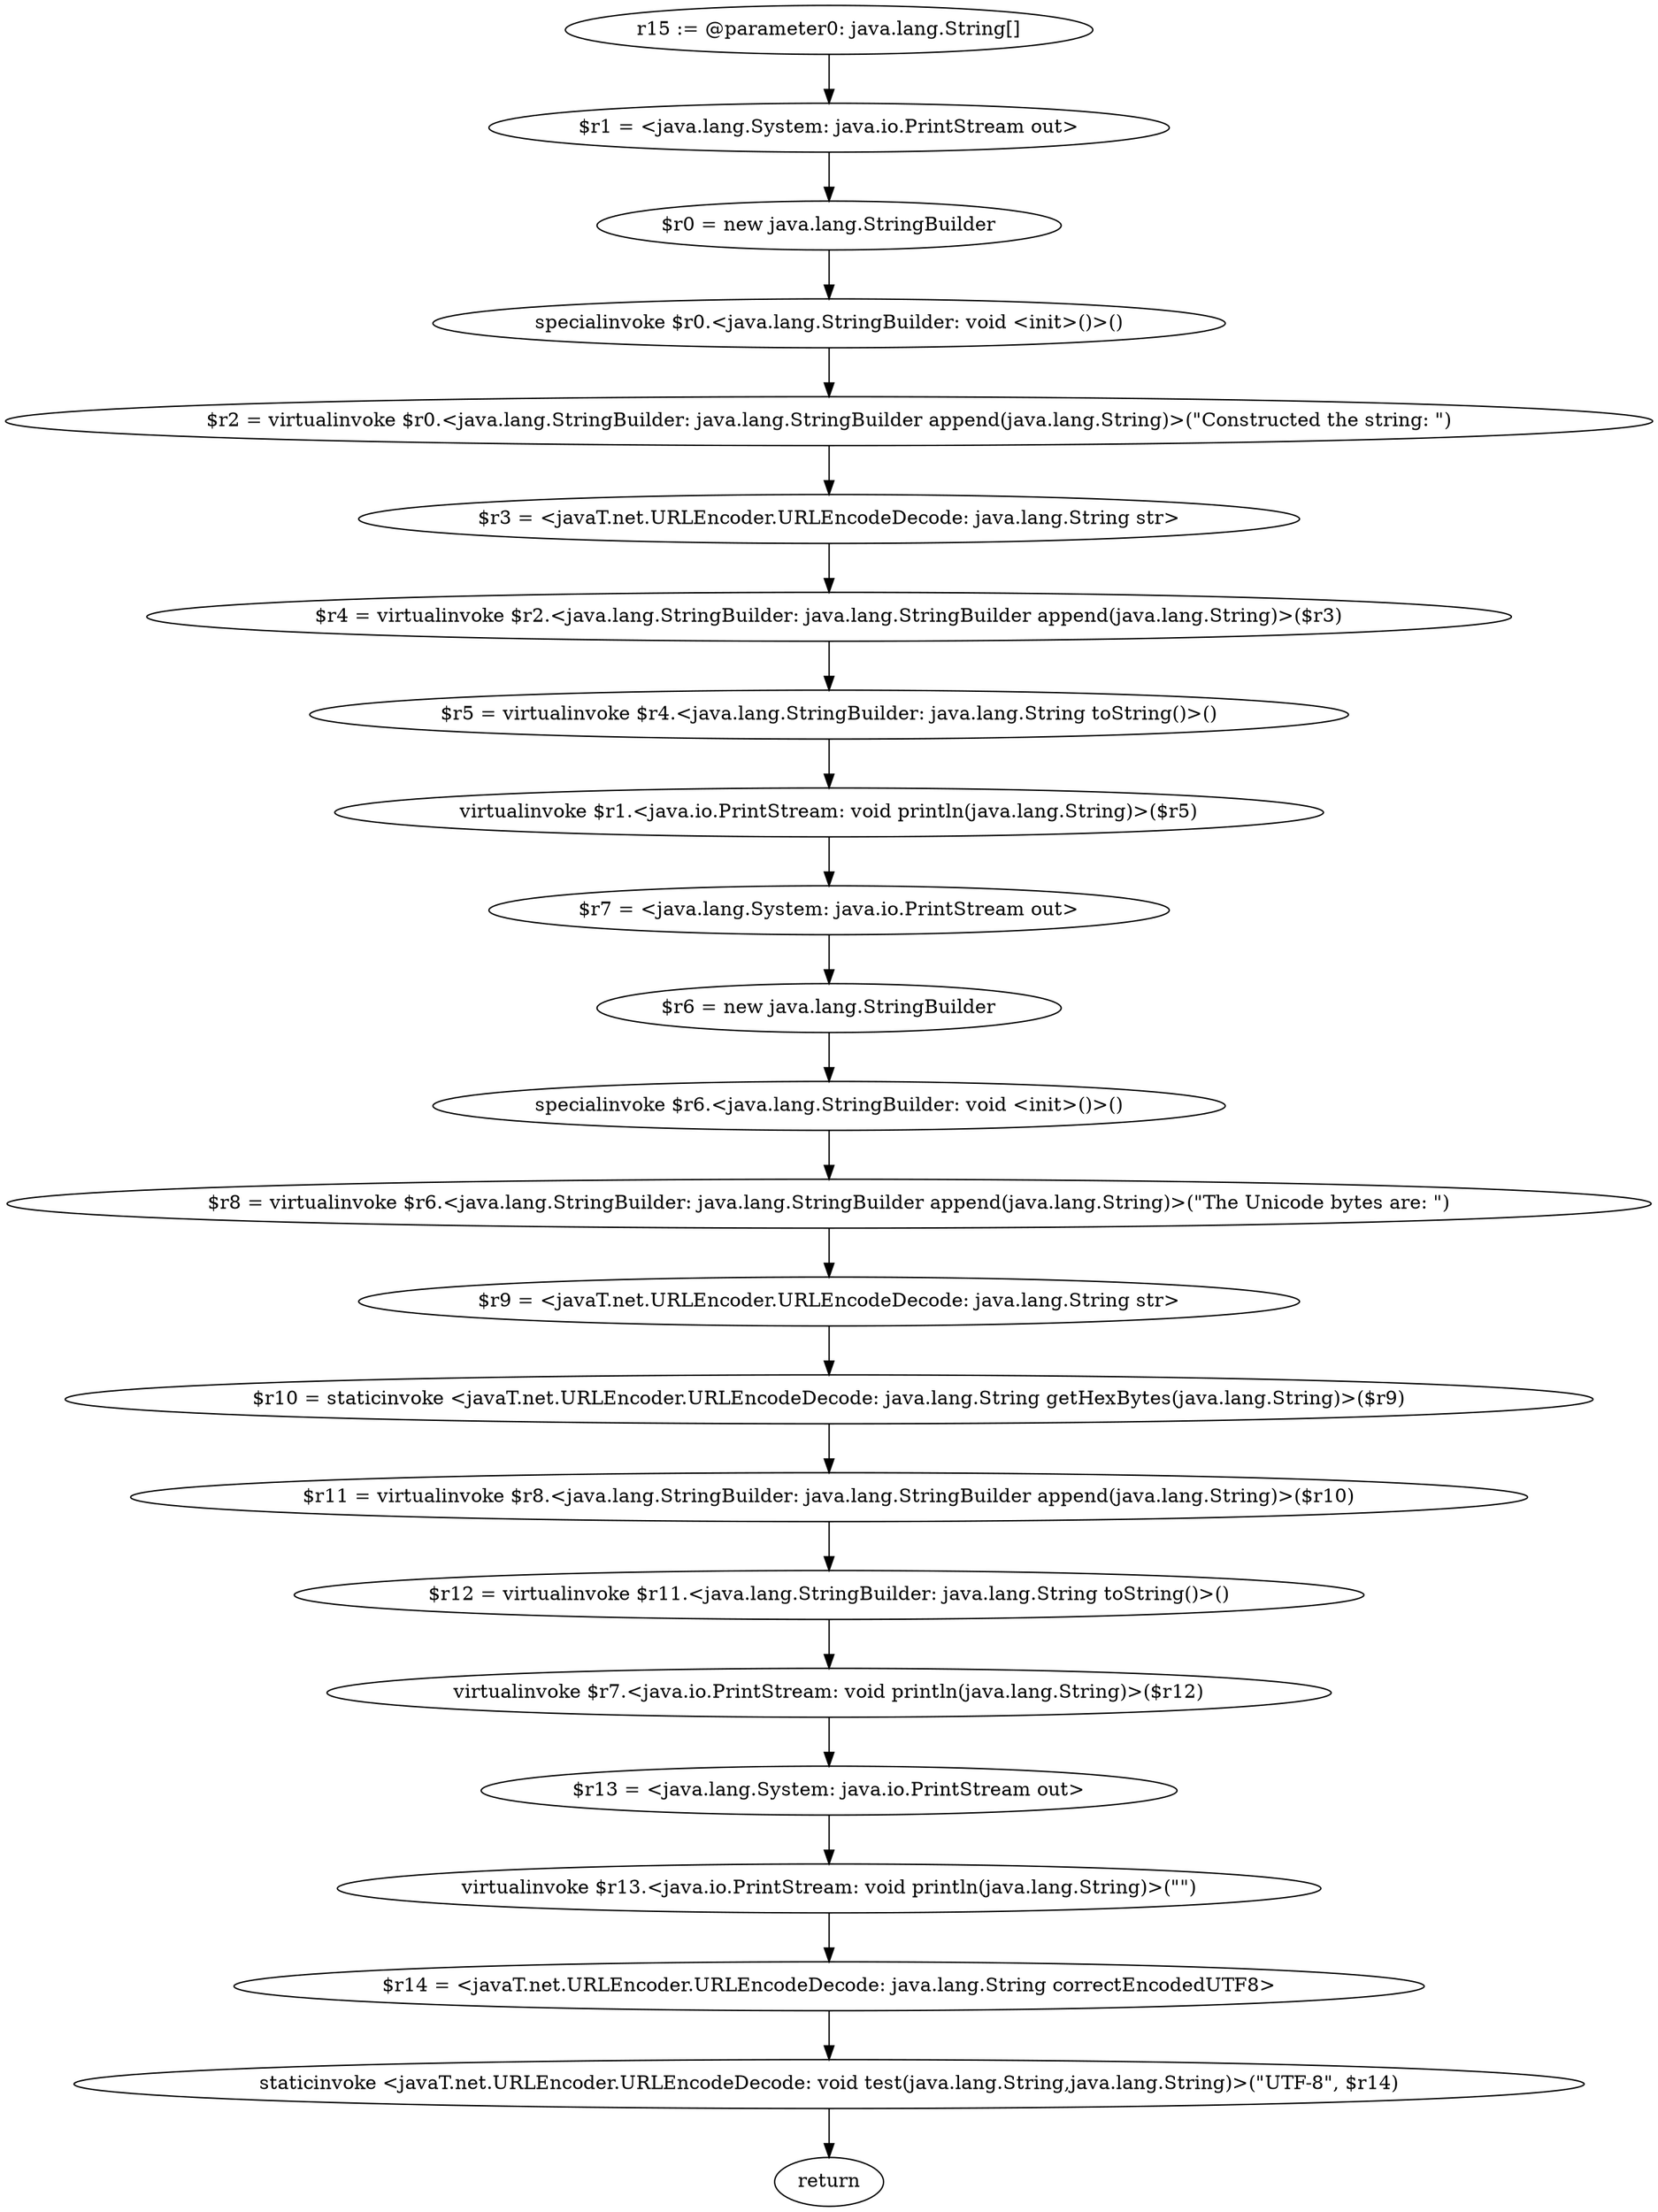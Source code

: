 digraph "unitGraph" {
    "r15 := @parameter0: java.lang.String[]"
    "$r1 = <java.lang.System: java.io.PrintStream out>"
    "$r0 = new java.lang.StringBuilder"
    "specialinvoke $r0.<java.lang.StringBuilder: void <init>()>()"
    "$r2 = virtualinvoke $r0.<java.lang.StringBuilder: java.lang.StringBuilder append(java.lang.String)>(\"Constructed the string: \")"
    "$r3 = <javaT.net.URLEncoder.URLEncodeDecode: java.lang.String str>"
    "$r4 = virtualinvoke $r2.<java.lang.StringBuilder: java.lang.StringBuilder append(java.lang.String)>($r3)"
    "$r5 = virtualinvoke $r4.<java.lang.StringBuilder: java.lang.String toString()>()"
    "virtualinvoke $r1.<java.io.PrintStream: void println(java.lang.String)>($r5)"
    "$r7 = <java.lang.System: java.io.PrintStream out>"
    "$r6 = new java.lang.StringBuilder"
    "specialinvoke $r6.<java.lang.StringBuilder: void <init>()>()"
    "$r8 = virtualinvoke $r6.<java.lang.StringBuilder: java.lang.StringBuilder append(java.lang.String)>(\"The Unicode bytes are: \")"
    "$r9 = <javaT.net.URLEncoder.URLEncodeDecode: java.lang.String str>"
    "$r10 = staticinvoke <javaT.net.URLEncoder.URLEncodeDecode: java.lang.String getHexBytes(java.lang.String)>($r9)"
    "$r11 = virtualinvoke $r8.<java.lang.StringBuilder: java.lang.StringBuilder append(java.lang.String)>($r10)"
    "$r12 = virtualinvoke $r11.<java.lang.StringBuilder: java.lang.String toString()>()"
    "virtualinvoke $r7.<java.io.PrintStream: void println(java.lang.String)>($r12)"
    "$r13 = <java.lang.System: java.io.PrintStream out>"
    "virtualinvoke $r13.<java.io.PrintStream: void println(java.lang.String)>(\"\")"
    "$r14 = <javaT.net.URLEncoder.URLEncodeDecode: java.lang.String correctEncodedUTF8>"
    "staticinvoke <javaT.net.URLEncoder.URLEncodeDecode: void test(java.lang.String,java.lang.String)>(\"UTF-8\", $r14)"
    "return"
    "r15 := @parameter0: java.lang.String[]"->"$r1 = <java.lang.System: java.io.PrintStream out>";
    "$r1 = <java.lang.System: java.io.PrintStream out>"->"$r0 = new java.lang.StringBuilder";
    "$r0 = new java.lang.StringBuilder"->"specialinvoke $r0.<java.lang.StringBuilder: void <init>()>()";
    "specialinvoke $r0.<java.lang.StringBuilder: void <init>()>()"->"$r2 = virtualinvoke $r0.<java.lang.StringBuilder: java.lang.StringBuilder append(java.lang.String)>(\"Constructed the string: \")";
    "$r2 = virtualinvoke $r0.<java.lang.StringBuilder: java.lang.StringBuilder append(java.lang.String)>(\"Constructed the string: \")"->"$r3 = <javaT.net.URLEncoder.URLEncodeDecode: java.lang.String str>";
    "$r3 = <javaT.net.URLEncoder.URLEncodeDecode: java.lang.String str>"->"$r4 = virtualinvoke $r2.<java.lang.StringBuilder: java.lang.StringBuilder append(java.lang.String)>($r3)";
    "$r4 = virtualinvoke $r2.<java.lang.StringBuilder: java.lang.StringBuilder append(java.lang.String)>($r3)"->"$r5 = virtualinvoke $r4.<java.lang.StringBuilder: java.lang.String toString()>()";
    "$r5 = virtualinvoke $r4.<java.lang.StringBuilder: java.lang.String toString()>()"->"virtualinvoke $r1.<java.io.PrintStream: void println(java.lang.String)>($r5)";
    "virtualinvoke $r1.<java.io.PrintStream: void println(java.lang.String)>($r5)"->"$r7 = <java.lang.System: java.io.PrintStream out>";
    "$r7 = <java.lang.System: java.io.PrintStream out>"->"$r6 = new java.lang.StringBuilder";
    "$r6 = new java.lang.StringBuilder"->"specialinvoke $r6.<java.lang.StringBuilder: void <init>()>()";
    "specialinvoke $r6.<java.lang.StringBuilder: void <init>()>()"->"$r8 = virtualinvoke $r6.<java.lang.StringBuilder: java.lang.StringBuilder append(java.lang.String)>(\"The Unicode bytes are: \")";
    "$r8 = virtualinvoke $r6.<java.lang.StringBuilder: java.lang.StringBuilder append(java.lang.String)>(\"The Unicode bytes are: \")"->"$r9 = <javaT.net.URLEncoder.URLEncodeDecode: java.lang.String str>";
    "$r9 = <javaT.net.URLEncoder.URLEncodeDecode: java.lang.String str>"->"$r10 = staticinvoke <javaT.net.URLEncoder.URLEncodeDecode: java.lang.String getHexBytes(java.lang.String)>($r9)";
    "$r10 = staticinvoke <javaT.net.URLEncoder.URLEncodeDecode: java.lang.String getHexBytes(java.lang.String)>($r9)"->"$r11 = virtualinvoke $r8.<java.lang.StringBuilder: java.lang.StringBuilder append(java.lang.String)>($r10)";
    "$r11 = virtualinvoke $r8.<java.lang.StringBuilder: java.lang.StringBuilder append(java.lang.String)>($r10)"->"$r12 = virtualinvoke $r11.<java.lang.StringBuilder: java.lang.String toString()>()";
    "$r12 = virtualinvoke $r11.<java.lang.StringBuilder: java.lang.String toString()>()"->"virtualinvoke $r7.<java.io.PrintStream: void println(java.lang.String)>($r12)";
    "virtualinvoke $r7.<java.io.PrintStream: void println(java.lang.String)>($r12)"->"$r13 = <java.lang.System: java.io.PrintStream out>";
    "$r13 = <java.lang.System: java.io.PrintStream out>"->"virtualinvoke $r13.<java.io.PrintStream: void println(java.lang.String)>(\"\")";
    "virtualinvoke $r13.<java.io.PrintStream: void println(java.lang.String)>(\"\")"->"$r14 = <javaT.net.URLEncoder.URLEncodeDecode: java.lang.String correctEncodedUTF8>";
    "$r14 = <javaT.net.URLEncoder.URLEncodeDecode: java.lang.String correctEncodedUTF8>"->"staticinvoke <javaT.net.URLEncoder.URLEncodeDecode: void test(java.lang.String,java.lang.String)>(\"UTF-8\", $r14)";
    "staticinvoke <javaT.net.URLEncoder.URLEncodeDecode: void test(java.lang.String,java.lang.String)>(\"UTF-8\", $r14)"->"return";
}

